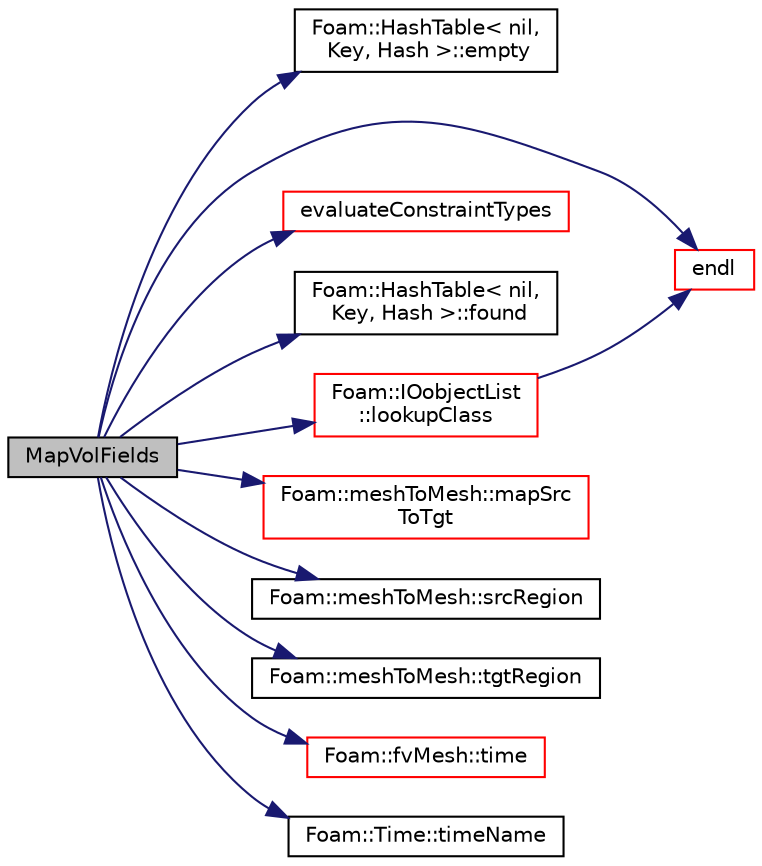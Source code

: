 digraph "MapVolFields"
{
  bgcolor="transparent";
  edge [fontname="Helvetica",fontsize="10",labelfontname="Helvetica",labelfontsize="10"];
  node [fontname="Helvetica",fontsize="10",shape=record];
  rankdir="LR";
  Node151274 [label="MapVolFields",height=0.2,width=0.4,color="black", fillcolor="grey75", style="filled", fontcolor="black"];
  Node151274 -> Node151275 [color="midnightblue",fontsize="10",style="solid",fontname="Helvetica"];
  Node151275 [label="Foam::HashTable\< nil,\l Key, Hash \>::empty",height=0.2,width=0.4,color="black",URL="$a26841.html#a644718bb2fb240de962dc3c9a1fdf0dc",tooltip="Return true if the hash table is empty. "];
  Node151274 -> Node151276 [color="midnightblue",fontsize="10",style="solid",fontname="Helvetica"];
  Node151276 [label="endl",height=0.2,width=0.4,color="red",URL="$a21851.html#a2db8fe02a0d3909e9351bb4275b23ce4",tooltip="Add newline and flush stream. "];
  Node151274 -> Node151278 [color="midnightblue",fontsize="10",style="solid",fontname="Helvetica"];
  Node151278 [label="evaluateConstraintTypes",height=0.2,width=0.4,color="red",URL="$a21851.html#a421ae1d4831d9377d7f986ed81a676aa"];
  Node151274 -> Node151617 [color="midnightblue",fontsize="10",style="solid",fontname="Helvetica"];
  Node151617 [label="Foam::HashTable\< nil,\l Key, Hash \>::found",height=0.2,width=0.4,color="black",URL="$a26841.html#a9a7a02c333e3e98344a1e5b891c4d985",tooltip="Return true if hashedEntry is found in table. "];
  Node151274 -> Node151369 [color="midnightblue",fontsize="10",style="solid",fontname="Helvetica"];
  Node151369 [label="Foam::IOobjectList\l::lookupClass",height=0.2,width=0.4,color="red",URL="$a27253.html#a7938dcd5dc3e8f28a630433cfa3f2a45",tooltip="Return the list for all IOobjects of a given class. "];
  Node151369 -> Node151276 [color="midnightblue",fontsize="10",style="solid",fontname="Helvetica"];
  Node151274 -> Node151618 [color="midnightblue",fontsize="10",style="solid",fontname="Helvetica"];
  Node151618 [label="Foam::meshToMesh::mapSrc\lToTgt",height=0.2,width=0.4,color="red",URL="$a30521.html#ac935fc9d304794e8b1a89805404df6ee",tooltip="Map field from src to tgt mesh with defined operation. "];
  Node151274 -> Node151621 [color="midnightblue",fontsize="10",style="solid",fontname="Helvetica"];
  Node151621 [label="Foam::meshToMesh::srcRegion",height=0.2,width=0.4,color="black",URL="$a30521.html#ac6ae09b46ffe2224f337c38e9c1e54e5",tooltip="Return const access to the source mesh. "];
  Node151274 -> Node151622 [color="midnightblue",fontsize="10",style="solid",fontname="Helvetica"];
  Node151622 [label="Foam::meshToMesh::tgtRegion",height=0.2,width=0.4,color="black",URL="$a30521.html#af443d4c0a7a631aad06737a1b94f2b55",tooltip="Return const access to the target mesh. "];
  Node151274 -> Node151394 [color="midnightblue",fontsize="10",style="solid",fontname="Helvetica"];
  Node151394 [label="Foam::fvMesh::time",height=0.2,width=0.4,color="red",URL="$a23593.html#a0d94096809fe3376b29a2a29ca11bb18",tooltip="Return the top-level database. "];
  Node151274 -> Node151611 [color="midnightblue",fontsize="10",style="solid",fontname="Helvetica"];
  Node151611 [label="Foam::Time::timeName",height=0.2,width=0.4,color="black",URL="$a27457.html#a5ae6a110de1b22323e19a46943c7f0c1",tooltip="Return time name of given scalar time. "];
}
